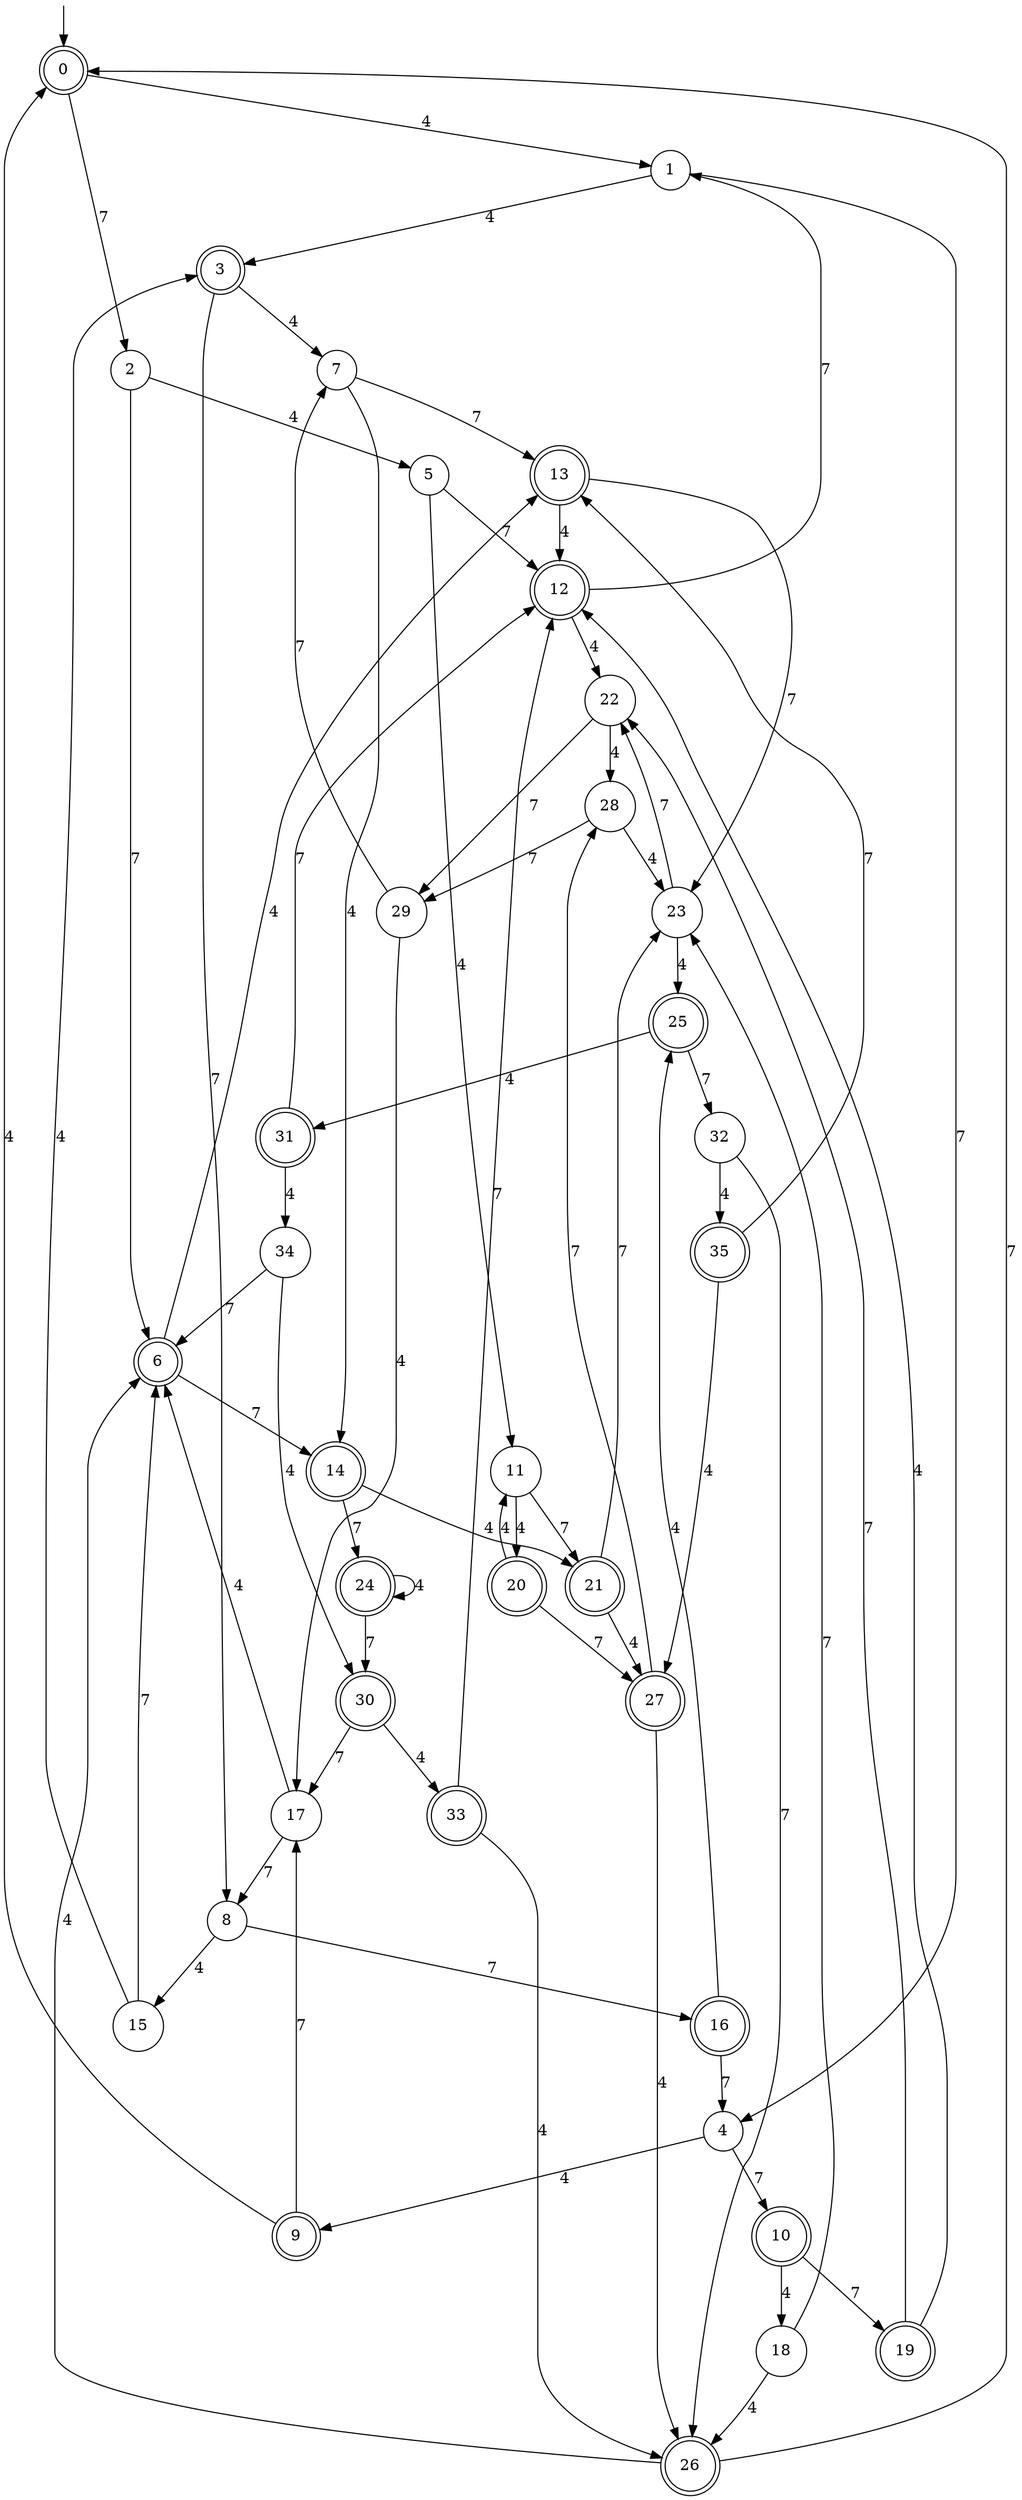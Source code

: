 digraph g {

	s0 [shape="doublecircle" label="0"];
	s1 [shape="circle" label="1"];
	s2 [shape="circle" label="2"];
	s3 [shape="doublecircle" label="3"];
	s4 [shape="circle" label="4"];
	s5 [shape="circle" label="5"];
	s6 [shape="doublecircle" label="6"];
	s7 [shape="circle" label="7"];
	s8 [shape="circle" label="8"];
	s9 [shape="doublecircle" label="9"];
	s10 [shape="doublecircle" label="10"];
	s11 [shape="circle" label="11"];
	s12 [shape="doublecircle" label="12"];
	s13 [shape="doublecircle" label="13"];
	s14 [shape="doublecircle" label="14"];
	s15 [shape="circle" label="15"];
	s16 [shape="doublecircle" label="16"];
	s17 [shape="circle" label="17"];
	s18 [shape="circle" label="18"];
	s19 [shape="doublecircle" label="19"];
	s20 [shape="doublecircle" label="20"];
	s21 [shape="doublecircle" label="21"];
	s22 [shape="circle" label="22"];
	s23 [shape="circle" label="23"];
	s24 [shape="doublecircle" label="24"];
	s25 [shape="doublecircle" label="25"];
	s26 [shape="doublecircle" label="26"];
	s27 [shape="doublecircle" label="27"];
	s28 [shape="circle" label="28"];
	s29 [shape="circle" label="29"];
	s30 [shape="doublecircle" label="30"];
	s31 [shape="doublecircle" label="31"];
	s32 [shape="circle" label="32"];
	s33 [shape="doublecircle" label="33"];
	s34 [shape="circle" label="34"];
	s35 [shape="doublecircle" label="35"];
	s0 -> s1 [label="4"];
	s0 -> s2 [label="7"];
	s1 -> s3 [label="4"];
	s1 -> s4 [label="7"];
	s2 -> s5 [label="4"];
	s2 -> s6 [label="7"];
	s3 -> s7 [label="4"];
	s3 -> s8 [label="7"];
	s4 -> s9 [label="4"];
	s4 -> s10 [label="7"];
	s5 -> s11 [label="4"];
	s5 -> s12 [label="7"];
	s6 -> s13 [label="4"];
	s6 -> s14 [label="7"];
	s7 -> s14 [label="4"];
	s7 -> s13 [label="7"];
	s8 -> s15 [label="4"];
	s8 -> s16 [label="7"];
	s9 -> s0 [label="4"];
	s9 -> s17 [label="7"];
	s10 -> s18 [label="4"];
	s10 -> s19 [label="7"];
	s11 -> s20 [label="4"];
	s11 -> s21 [label="7"];
	s12 -> s22 [label="4"];
	s12 -> s1 [label="7"];
	s13 -> s12 [label="4"];
	s13 -> s23 [label="7"];
	s14 -> s21 [label="4"];
	s14 -> s24 [label="7"];
	s15 -> s3 [label="4"];
	s15 -> s6 [label="7"];
	s16 -> s25 [label="4"];
	s16 -> s4 [label="7"];
	s17 -> s6 [label="4"];
	s17 -> s8 [label="7"];
	s18 -> s26 [label="4"];
	s18 -> s23 [label="7"];
	s19 -> s12 [label="4"];
	s19 -> s22 [label="7"];
	s20 -> s11 [label="4"];
	s20 -> s27 [label="7"];
	s21 -> s27 [label="4"];
	s21 -> s23 [label="7"];
	s22 -> s28 [label="4"];
	s22 -> s29 [label="7"];
	s23 -> s25 [label="4"];
	s23 -> s22 [label="7"];
	s24 -> s24 [label="4"];
	s24 -> s30 [label="7"];
	s25 -> s31 [label="4"];
	s25 -> s32 [label="7"];
	s26 -> s6 [label="4"];
	s26 -> s0 [label="7"];
	s27 -> s26 [label="4"];
	s27 -> s28 [label="7"];
	s28 -> s23 [label="4"];
	s28 -> s29 [label="7"];
	s29 -> s17 [label="4"];
	s29 -> s7 [label="7"];
	s30 -> s33 [label="4"];
	s30 -> s17 [label="7"];
	s31 -> s34 [label="4"];
	s31 -> s12 [label="7"];
	s32 -> s35 [label="4"];
	s32 -> s26 [label="7"];
	s33 -> s26 [label="4"];
	s33 -> s12 [label="7"];
	s34 -> s30 [label="4"];
	s34 -> s6 [label="7"];
	s35 -> s27 [label="4"];
	s35 -> s13 [label="7"];

__start0 [label="" shape="none" width="0" height="0"];
__start0 -> s0;

}
